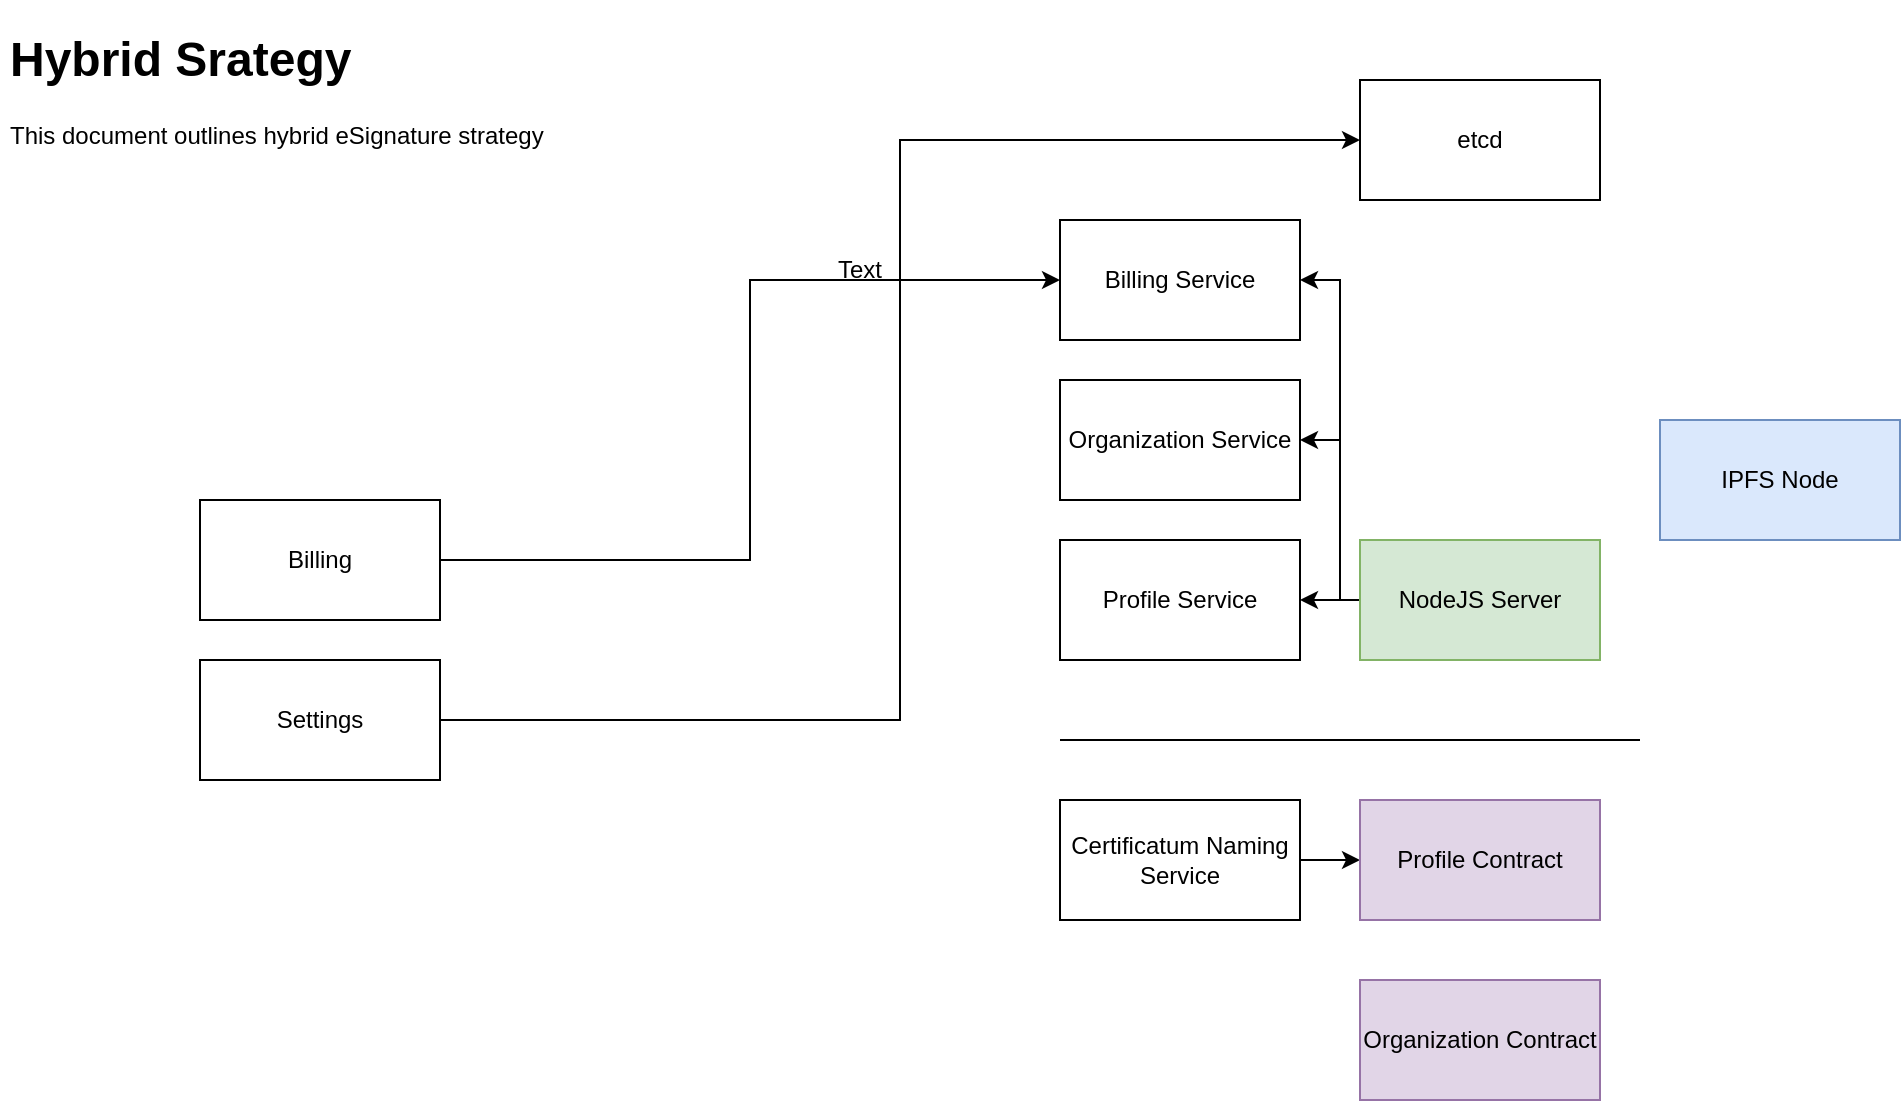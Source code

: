 <mxfile version="20.0.1" type="github">
  <diagram id="3rYCbEd0zkkZ-dNJcZxi" name="Page-1">
    <mxGraphModel dx="1023" dy="535" grid="1" gridSize="10" guides="1" tooltips="1" connect="1" arrows="1" fold="1" page="1" pageScale="1" pageWidth="827" pageHeight="1169" math="0" shadow="0">
      <root>
        <mxCell id="0" />
        <mxCell id="1" parent="0" />
        <mxCell id="Q3uOGicDG-9tAQ61zbui-1" value="Text" style="text;html=1;strokeColor=none;fillColor=none;align=center;verticalAlign=middle;whiteSpace=wrap;rounded=0;" parent="1" vertex="1">
          <mxGeometry x="430" y="130" width="60" height="30" as="geometry" />
        </mxCell>
        <mxCell id="Q3uOGicDG-9tAQ61zbui-2" value="&lt;h1&gt;Hybrid Srategy&lt;br&gt;&lt;/h1&gt;&lt;p&gt;This document outlines hybrid eSignature strategy&lt;br&gt;&lt;/p&gt;" style="text;html=1;strokeColor=none;fillColor=none;spacing=5;spacingTop=-20;whiteSpace=wrap;overflow=hidden;rounded=0;" parent="1" vertex="1">
          <mxGeometry x="30" y="20" width="340" height="120" as="geometry" />
        </mxCell>
        <mxCell id="Q3uOGicDG-9tAQ61zbui-9" style="edgeStyle=orthogonalEdgeStyle;rounded=0;orthogonalLoop=1;jettySize=auto;html=1;entryX=1;entryY=0.5;entryDx=0;entryDy=0;" parent="1" source="Q3uOGicDG-9tAQ61zbui-3" target="Q3uOGicDG-9tAQ61zbui-4" edge="1">
          <mxGeometry relative="1" as="geometry" />
        </mxCell>
        <mxCell id="FKxQLPrgO6N4Tm7W1PhC-3" style="edgeStyle=orthogonalEdgeStyle;rounded=0;orthogonalLoop=1;jettySize=auto;html=1;entryX=1;entryY=0.5;entryDx=0;entryDy=0;" edge="1" parent="1" source="Q3uOGicDG-9tAQ61zbui-3" target="FKxQLPrgO6N4Tm7W1PhC-1">
          <mxGeometry relative="1" as="geometry">
            <Array as="points">
              <mxPoint x="700" y="310" />
              <mxPoint x="700" y="230" />
            </Array>
          </mxGeometry>
        </mxCell>
        <mxCell id="FKxQLPrgO6N4Tm7W1PhC-4" style="edgeStyle=orthogonalEdgeStyle;rounded=0;orthogonalLoop=1;jettySize=auto;html=1;entryX=1;entryY=0.5;entryDx=0;entryDy=0;" edge="1" parent="1" source="Q3uOGicDG-9tAQ61zbui-3" target="FKxQLPrgO6N4Tm7W1PhC-2">
          <mxGeometry relative="1" as="geometry">
            <Array as="points">
              <mxPoint x="700" y="310" />
              <mxPoint x="700" y="150" />
            </Array>
          </mxGeometry>
        </mxCell>
        <mxCell id="Q3uOGicDG-9tAQ61zbui-3" value="NodeJS Server" style="rounded=0;whiteSpace=wrap;html=1;fillColor=#d5e8d4;strokeColor=#82b366;" parent="1" vertex="1">
          <mxGeometry x="710" y="280" width="120" height="60" as="geometry" />
        </mxCell>
        <mxCell id="Q3uOGicDG-9tAQ61zbui-4" value="Profile Service" style="rounded=0;whiteSpace=wrap;html=1;" parent="1" vertex="1">
          <mxGeometry x="560" y="280" width="120" height="60" as="geometry" />
        </mxCell>
        <mxCell id="Q3uOGicDG-9tAQ61zbui-7" style="edgeStyle=orthogonalEdgeStyle;rounded=0;orthogonalLoop=1;jettySize=auto;html=1;entryX=0;entryY=0.5;entryDx=0;entryDy=0;" parent="1" source="Q3uOGicDG-9tAQ61zbui-5" target="Q3uOGicDG-9tAQ61zbui-6" edge="1">
          <mxGeometry relative="1" as="geometry" />
        </mxCell>
        <mxCell id="Q3uOGicDG-9tAQ61zbui-5" value="Certificatum Naming Service" style="rounded=0;whiteSpace=wrap;html=1;" parent="1" vertex="1">
          <mxGeometry x="560" y="410" width="120" height="60" as="geometry" />
        </mxCell>
        <mxCell id="Q3uOGicDG-9tAQ61zbui-6" value="Profile Contract" style="rounded=0;whiteSpace=wrap;html=1;fillColor=#e1d5e7;strokeColor=#9673a6;" parent="1" vertex="1">
          <mxGeometry x="710" y="410" width="120" height="60" as="geometry" />
        </mxCell>
        <mxCell id="Q3uOGicDG-9tAQ61zbui-10" value="IPFS Node" style="rounded=0;whiteSpace=wrap;html=1;fillColor=#dae8fc;strokeColor=#6c8ebf;" parent="1" vertex="1">
          <mxGeometry x="860" y="220" width="120" height="60" as="geometry" />
        </mxCell>
        <mxCell id="Q3uOGicDG-9tAQ61zbui-11" value="" style="endArrow=none;html=1;rounded=0;" parent="1" edge="1">
          <mxGeometry width="50" height="50" relative="1" as="geometry">
            <mxPoint x="560" y="380" as="sourcePoint" />
            <mxPoint x="850" y="380" as="targetPoint" />
          </mxGeometry>
        </mxCell>
        <mxCell id="FKxQLPrgO6N4Tm7W1PhC-1" value="Organization Service" style="rounded=0;whiteSpace=wrap;html=1;" vertex="1" parent="1">
          <mxGeometry x="560" y="200" width="120" height="60" as="geometry" />
        </mxCell>
        <mxCell id="FKxQLPrgO6N4Tm7W1PhC-2" value="Billing Service" style="rounded=0;whiteSpace=wrap;html=1;" vertex="1" parent="1">
          <mxGeometry x="560" y="120" width="120" height="60" as="geometry" />
        </mxCell>
        <mxCell id="FKxQLPrgO6N4Tm7W1PhC-5" value="Organization Contract" style="rounded=0;whiteSpace=wrap;html=1;fillColor=#e1d5e7;strokeColor=#9673a6;" vertex="1" parent="1">
          <mxGeometry x="710" y="500" width="120" height="60" as="geometry" />
        </mxCell>
        <mxCell id="FKxQLPrgO6N4Tm7W1PhC-10" style="edgeStyle=orthogonalEdgeStyle;rounded=0;orthogonalLoop=1;jettySize=auto;html=1;entryX=0;entryY=0.5;entryDx=0;entryDy=0;" edge="1" parent="1" source="FKxQLPrgO6N4Tm7W1PhC-6" target="FKxQLPrgO6N4Tm7W1PhC-2">
          <mxGeometry relative="1" as="geometry" />
        </mxCell>
        <mxCell id="FKxQLPrgO6N4Tm7W1PhC-6" value="Billing" style="rounded=0;whiteSpace=wrap;html=1;" vertex="1" parent="1">
          <mxGeometry x="130" y="260" width="120" height="60" as="geometry" />
        </mxCell>
        <mxCell id="FKxQLPrgO6N4Tm7W1PhC-9" style="edgeStyle=orthogonalEdgeStyle;rounded=0;orthogonalLoop=1;jettySize=auto;html=1;entryX=0;entryY=0.5;entryDx=0;entryDy=0;" edge="1" parent="1" source="FKxQLPrgO6N4Tm7W1PhC-7" target="FKxQLPrgO6N4Tm7W1PhC-8">
          <mxGeometry relative="1" as="geometry" />
        </mxCell>
        <mxCell id="FKxQLPrgO6N4Tm7W1PhC-7" value="Settings" style="rounded=0;whiteSpace=wrap;html=1;" vertex="1" parent="1">
          <mxGeometry x="130" y="340" width="120" height="60" as="geometry" />
        </mxCell>
        <mxCell id="FKxQLPrgO6N4Tm7W1PhC-8" value="etcd" style="rounded=0;whiteSpace=wrap;html=1;" vertex="1" parent="1">
          <mxGeometry x="710" y="50" width="120" height="60" as="geometry" />
        </mxCell>
      </root>
    </mxGraphModel>
  </diagram>
</mxfile>
